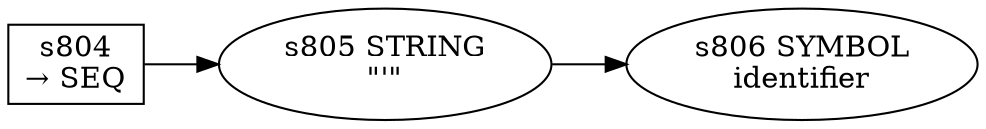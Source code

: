 
  digraph lifetime {
  
    rankdir=LR;
  
    s804 [label="s804\n&rarr; SEQ", shape=record, fixedsize=false, peripheries=1];
  s805 [label="s805 STRING\n\"'\""];
  s804 -> s805 [];
  s806 [label="s806 SYMBOL\nidentifier" href="rust-grammar.json.identifier.dot.svg"];
  s805 -> s806 [];
  
  }
  
